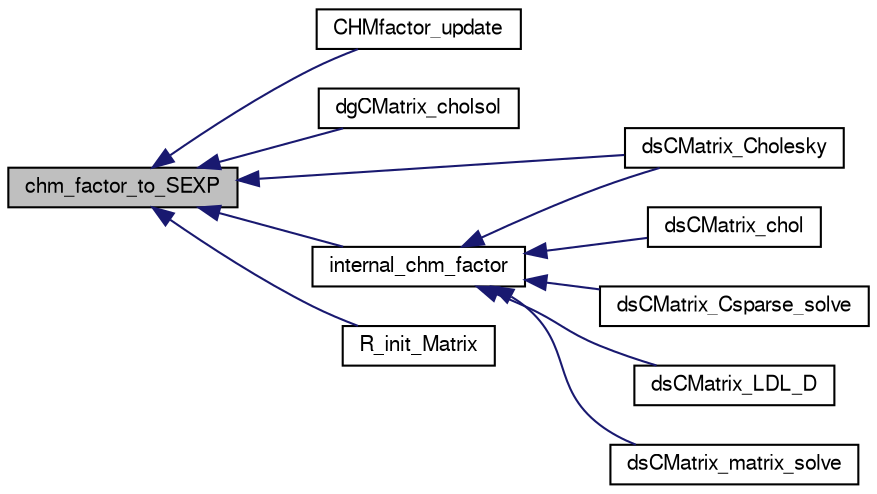 digraph G
{
  edge [fontname="FreeSans",fontsize=10,labelfontname="FreeSans",labelfontsize=10];
  node [fontname="FreeSans",fontsize=10,shape=record];
  rankdir=LR;
  Node1 [label="chm_factor_to_SEXP",height=0.2,width=0.4,color="black", fillcolor="grey75", style="filled" fontcolor="black"];
  Node1 -> Node2 [dir=back,color="midnightblue",fontsize=10,style="solid",fontname="FreeSans"];
  Node2 [label="CHMfactor_update",height=0.2,width=0.4,color="black", fillcolor="white", style="filled",URL="$CHMfactor_8h.html#afc574f19837b7c6879c395a382444b0"];
  Node1 -> Node3 [dir=back,color="midnightblue",fontsize=10,style="solid",fontname="FreeSans"];
  Node3 [label="dgCMatrix_cholsol",height=0.2,width=0.4,color="black", fillcolor="white", style="filled",URL="$dgCMatrix_8h.html#f7d6aca940ff91850aa82c28fac47a66"];
  Node1 -> Node4 [dir=back,color="midnightblue",fontsize=10,style="solid",fontname="FreeSans"];
  Node4 [label="dsCMatrix_Cholesky",height=0.2,width=0.4,color="black", fillcolor="white", style="filled",URL="$dsCMatrix_8h.html#f424de259d431a9c8719a23188265887"];
  Node1 -> Node5 [dir=back,color="midnightblue",fontsize=10,style="solid",fontname="FreeSans"];
  Node5 [label="internal_chm_factor",height=0.2,width=0.4,color="black", fillcolor="white", style="filled",URL="$dsCMatrix_8c.html#9c9746e3464cc26aa2abfc21dbf2a130",tooltip="Return a CHOLMOD copy of the cached Cholesky decomposition with the required perm..."];
  Node5 -> Node6 [dir=back,color="midnightblue",fontsize=10,style="solid",fontname="FreeSans"];
  Node6 [label="dsCMatrix_chol",height=0.2,width=0.4,color="black", fillcolor="white", style="filled",URL="$dsCMatrix_8h.html#326fdb98f74608895abd9df179158253"];
  Node5 -> Node4 [dir=back,color="midnightblue",fontsize=10,style="solid",fontname="FreeSans"];
  Node5 -> Node7 [dir=back,color="midnightblue",fontsize=10,style="solid",fontname="FreeSans"];
  Node7 [label="dsCMatrix_Csparse_solve",height=0.2,width=0.4,color="black", fillcolor="white", style="filled",URL="$dsCMatrix_8h.html#6e9761126a72d9a9f543ea82978b6ae9"];
  Node5 -> Node8 [dir=back,color="midnightblue",fontsize=10,style="solid",fontname="FreeSans"];
  Node8 [label="dsCMatrix_LDL_D",height=0.2,width=0.4,color="black", fillcolor="white", style="filled",URL="$dsCMatrix_8h.html#e60aeaa73a60dfa283258ced62d288f0",tooltip="Fast version of getting at the diagonal matrix D of the (generalized) simplicial..."];
  Node5 -> Node9 [dir=back,color="midnightblue",fontsize=10,style="solid",fontname="FreeSans"];
  Node9 [label="dsCMatrix_matrix_solve",height=0.2,width=0.4,color="black", fillcolor="white", style="filled",URL="$dsCMatrix_8h.html#e03dda286063199c0f670425084f0f2d"];
  Node1 -> Node10 [dir=back,color="midnightblue",fontsize=10,style="solid",fontname="FreeSans"];
  Node10 [label="R_init_Matrix",height=0.2,width=0.4,color="black", fillcolor="white", style="filled",URL="$init_8c.html#3c984b3c92aeb789d5679e2aae8b8eac"];
}
